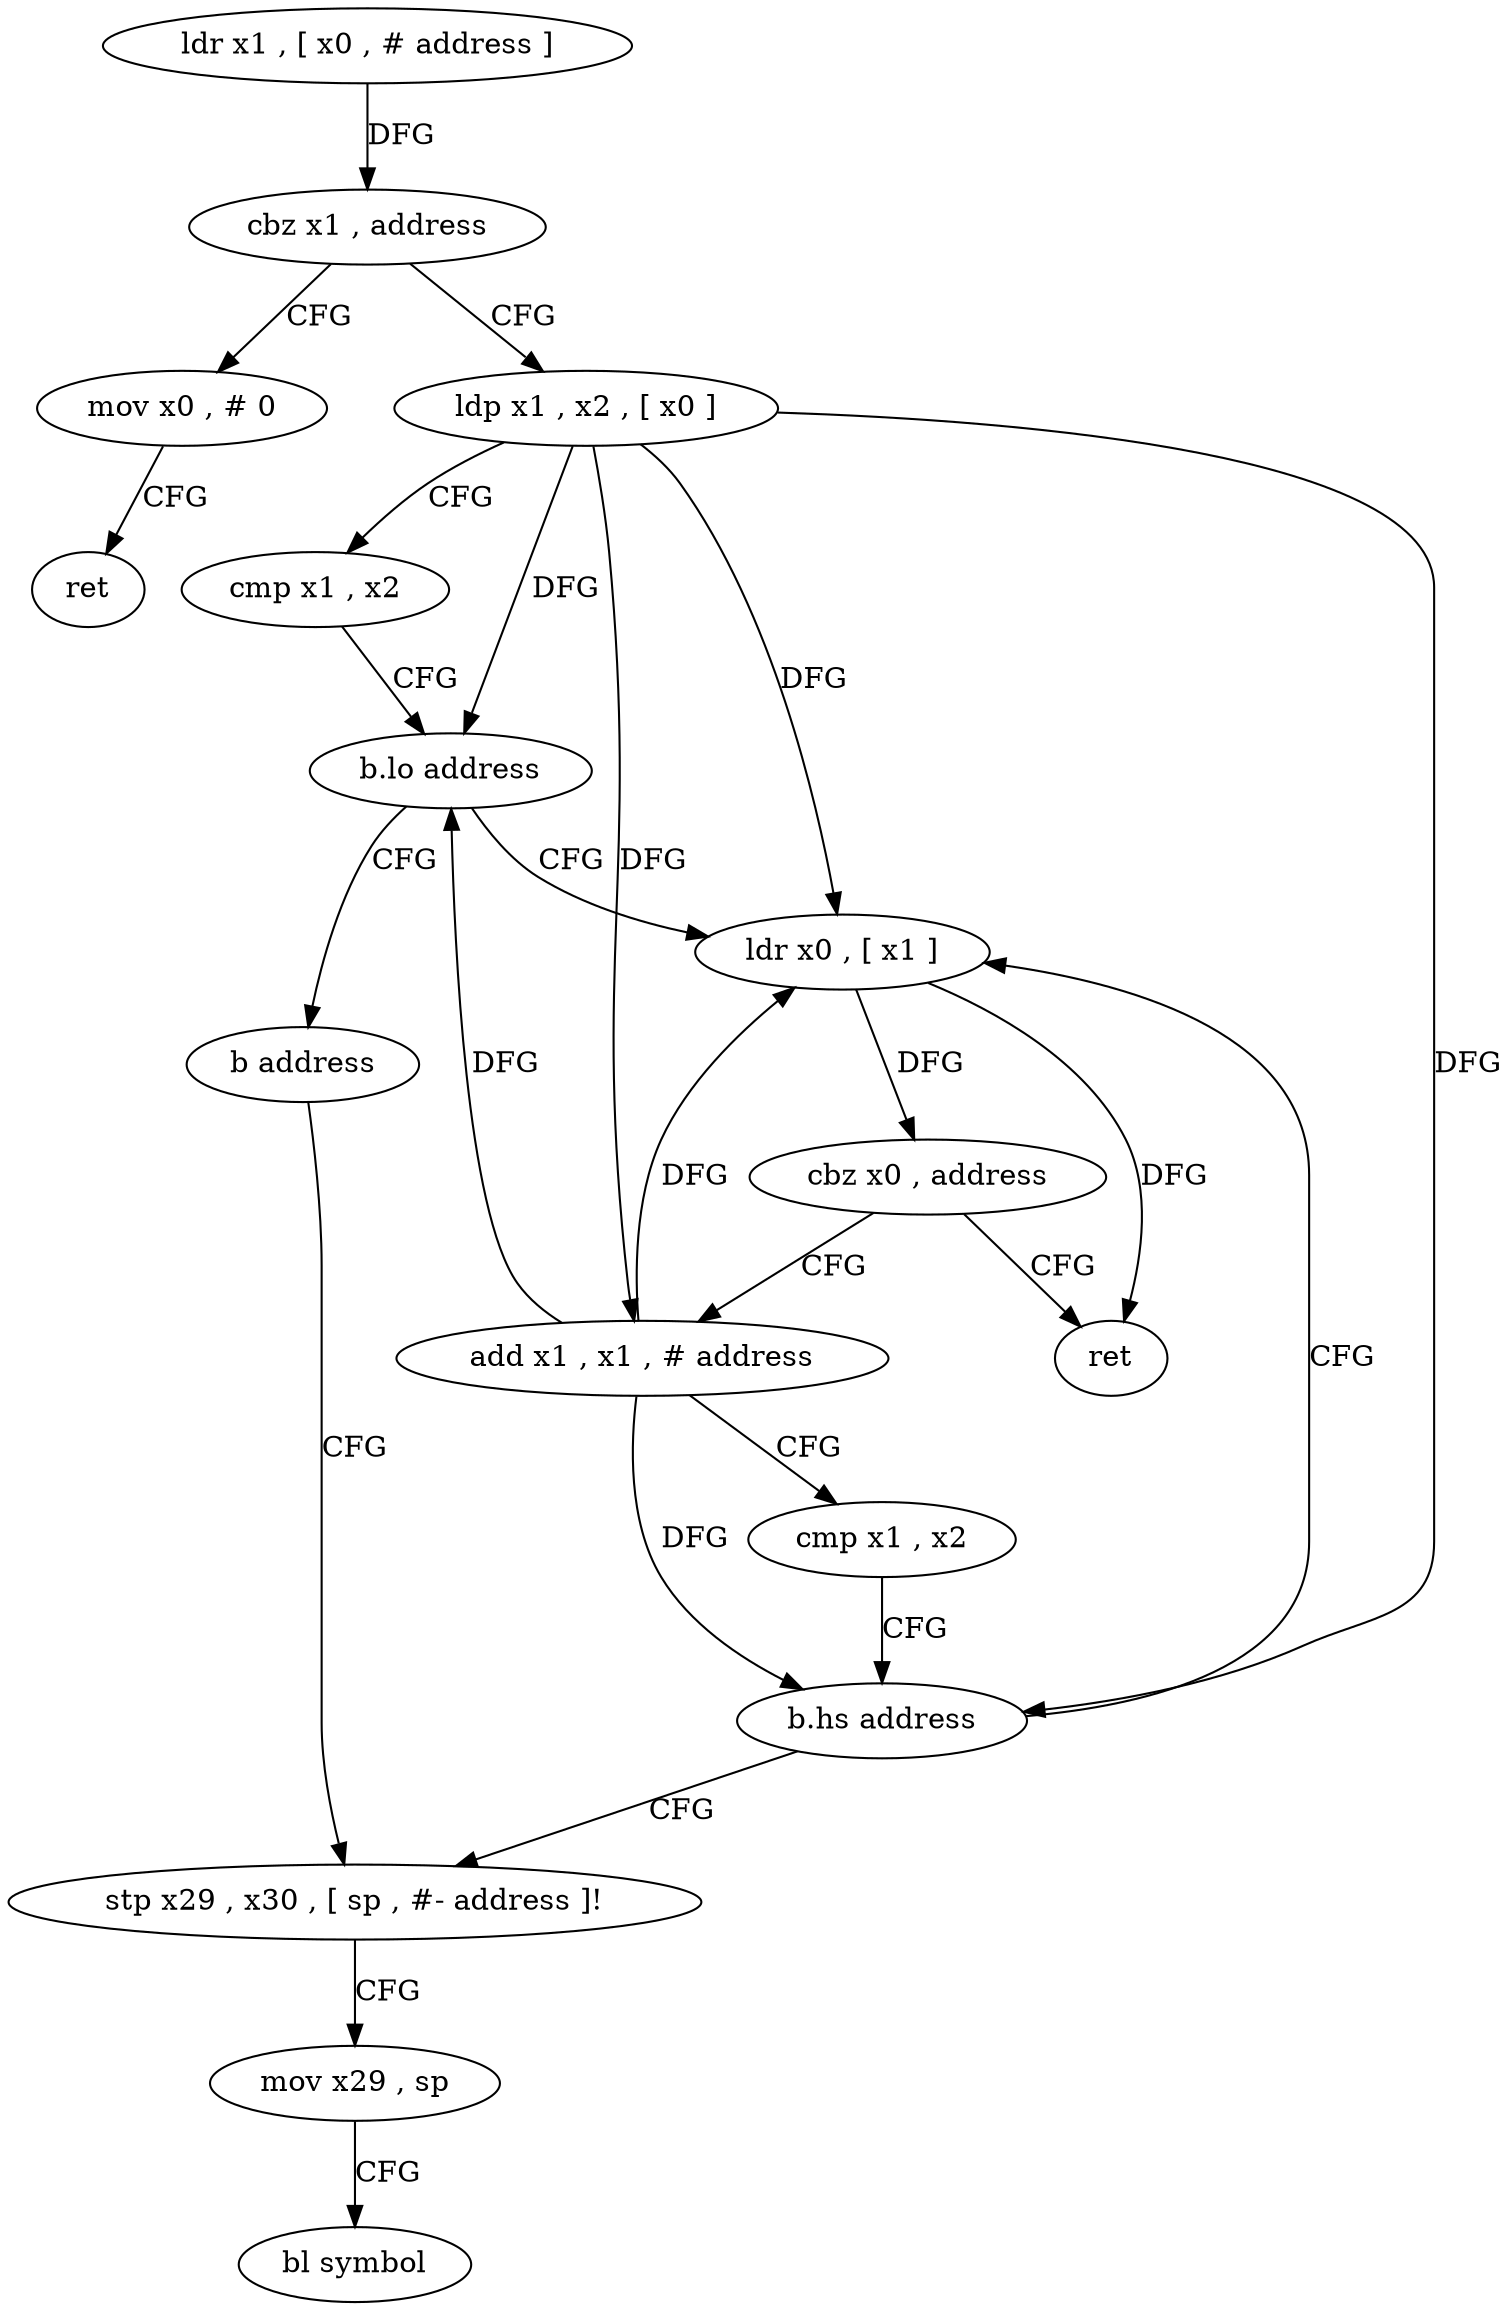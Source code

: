 digraph "func" {
"4283840" [label = "ldr x1 , [ x0 , # address ]" ]
"4283844" [label = "cbz x1 , address" ]
"4283888" [label = "mov x0 , # 0" ]
"4283848" [label = "ldp x1 , x2 , [ x0 ]" ]
"4283892" [label = "ret" ]
"4283852" [label = "cmp x1 , x2" ]
"4283856" [label = "b.lo address" ]
"4283876" [label = "ldr x0 , [ x1 ]" ]
"4283860" [label = "b address" ]
"4283880" [label = "cbz x0 , address" ]
"4283864" [label = "add x1 , x1 , # address" ]
"4283884" [label = "ret" ]
"4283896" [label = "stp x29 , x30 , [ sp , #- address ]!" ]
"4283868" [label = "cmp x1 , x2" ]
"4283872" [label = "b.hs address" ]
"4283900" [label = "mov x29 , sp" ]
"4283904" [label = "bl symbol" ]
"4283840" -> "4283844" [ label = "DFG" ]
"4283844" -> "4283888" [ label = "CFG" ]
"4283844" -> "4283848" [ label = "CFG" ]
"4283888" -> "4283892" [ label = "CFG" ]
"4283848" -> "4283852" [ label = "CFG" ]
"4283848" -> "4283856" [ label = "DFG" ]
"4283848" -> "4283876" [ label = "DFG" ]
"4283848" -> "4283864" [ label = "DFG" ]
"4283848" -> "4283872" [ label = "DFG" ]
"4283852" -> "4283856" [ label = "CFG" ]
"4283856" -> "4283876" [ label = "CFG" ]
"4283856" -> "4283860" [ label = "CFG" ]
"4283876" -> "4283880" [ label = "DFG" ]
"4283876" -> "4283884" [ label = "DFG" ]
"4283860" -> "4283896" [ label = "CFG" ]
"4283880" -> "4283864" [ label = "CFG" ]
"4283880" -> "4283884" [ label = "CFG" ]
"4283864" -> "4283868" [ label = "CFG" ]
"4283864" -> "4283876" [ label = "DFG" ]
"4283864" -> "4283856" [ label = "DFG" ]
"4283864" -> "4283872" [ label = "DFG" ]
"4283896" -> "4283900" [ label = "CFG" ]
"4283868" -> "4283872" [ label = "CFG" ]
"4283872" -> "4283896" [ label = "CFG" ]
"4283872" -> "4283876" [ label = "CFG" ]
"4283900" -> "4283904" [ label = "CFG" ]
}
